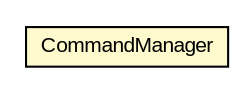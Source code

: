 #!/usr/local/bin/dot
#
# Class diagram 
# Generated by UMLGraph version R5_6 (http://www.umlgraph.org/)
#

digraph G {
	edge [fontname="arial",fontsize=10,labelfontname="arial",labelfontsize=10];
	node [fontname="arial",fontsize=10,shape=plaintext];
	nodesep=0.25;
	ranksep=0.5;
	// CommandManager
	c112 [label=<<table title="CommandManager" border="0" cellborder="1" cellspacing="0" cellpadding="2" port="p" bgcolor="lemonChiffon" href="./CommandManager.html">
		<tr><td><table border="0" cellspacing="0" cellpadding="1">
<tr><td align="center" balign="center"> CommandManager </td></tr>
		</table></td></tr>
		</table>>, URL="./CommandManager.html", fontname="arial", fontcolor="black", fontsize=10.0];
}

